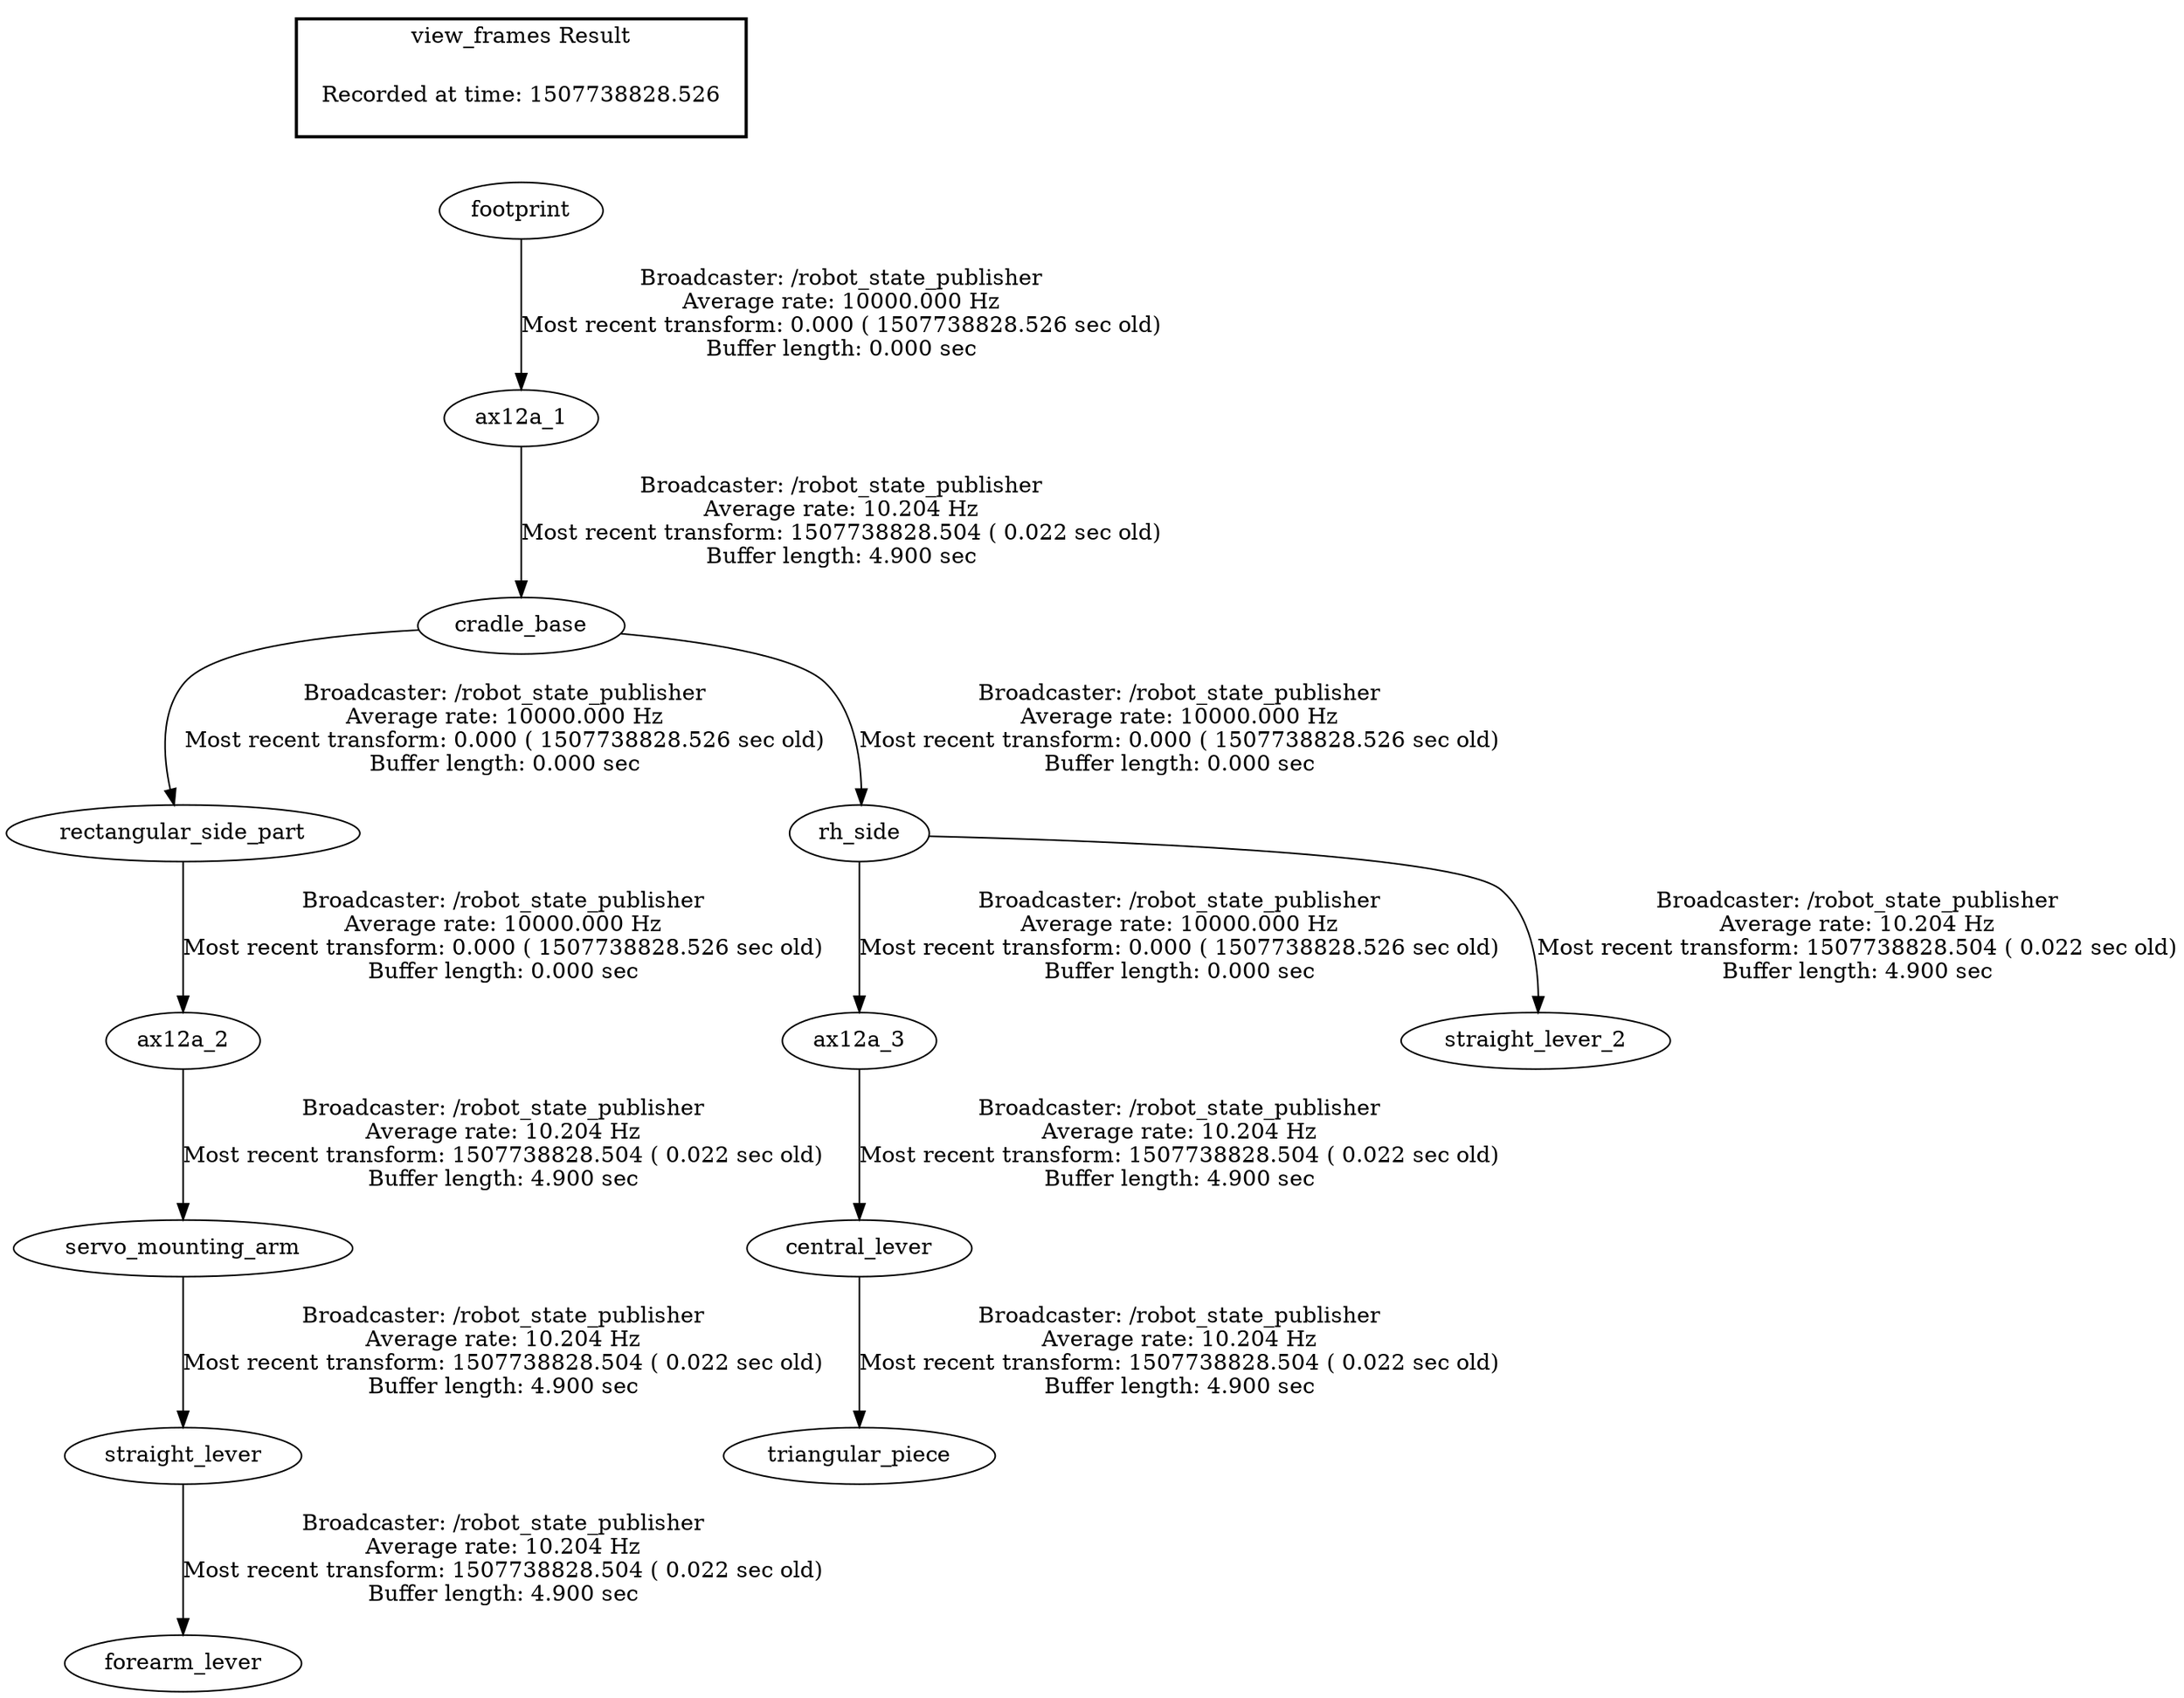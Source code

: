 digraph G {
"cradle_base" -> "rectangular_side_part"[label="Broadcaster: /robot_state_publisher\nAverage rate: 10000.000 Hz\nMost recent transform: 0.000 ( 1507738828.526 sec old)\nBuffer length: 0.000 sec\n"];
"ax12a_1" -> "cradle_base"[label="Broadcaster: /robot_state_publisher\nAverage rate: 10.204 Hz\nMost recent transform: 1507738828.504 ( 0.022 sec old)\nBuffer length: 4.900 sec\n"];
"cradle_base" -> "rh_side"[label="Broadcaster: /robot_state_publisher\nAverage rate: 10000.000 Hz\nMost recent transform: 0.000 ( 1507738828.526 sec old)\nBuffer length: 0.000 sec\n"];
"rectangular_side_part" -> "ax12a_2"[label="Broadcaster: /robot_state_publisher\nAverage rate: 10000.000 Hz\nMost recent transform: 0.000 ( 1507738828.526 sec old)\nBuffer length: 0.000 sec\n"];
"rh_side" -> "ax12a_3"[label="Broadcaster: /robot_state_publisher\nAverage rate: 10000.000 Hz\nMost recent transform: 0.000 ( 1507738828.526 sec old)\nBuffer length: 0.000 sec\n"];
"footprint" -> "ax12a_1"[label="Broadcaster: /robot_state_publisher\nAverage rate: 10000.000 Hz\nMost recent transform: 0.000 ( 1507738828.526 sec old)\nBuffer length: 0.000 sec\n"];
"ax12a_2" -> "servo_mounting_arm"[label="Broadcaster: /robot_state_publisher\nAverage rate: 10.204 Hz\nMost recent transform: 1507738828.504 ( 0.022 sec old)\nBuffer length: 4.900 sec\n"];
"central_lever" -> "triangular_piece"[label="Broadcaster: /robot_state_publisher\nAverage rate: 10.204 Hz\nMost recent transform: 1507738828.504 ( 0.022 sec old)\nBuffer length: 4.900 sec\n"];
"ax12a_3" -> "central_lever"[label="Broadcaster: /robot_state_publisher\nAverage rate: 10.204 Hz\nMost recent transform: 1507738828.504 ( 0.022 sec old)\nBuffer length: 4.900 sec\n"];
"rh_side" -> "straight_lever_2"[label="Broadcaster: /robot_state_publisher\nAverage rate: 10.204 Hz\nMost recent transform: 1507738828.504 ( 0.022 sec old)\nBuffer length: 4.900 sec\n"];
"servo_mounting_arm" -> "straight_lever"[label="Broadcaster: /robot_state_publisher\nAverage rate: 10.204 Hz\nMost recent transform: 1507738828.504 ( 0.022 sec old)\nBuffer length: 4.900 sec\n"];
"straight_lever" -> "forearm_lever"[label="Broadcaster: /robot_state_publisher\nAverage rate: 10.204 Hz\nMost recent transform: 1507738828.504 ( 0.022 sec old)\nBuffer length: 4.900 sec\n"];
edge [style=invis];
 subgraph cluster_legend { style=bold; color=black; label ="view_frames Result";
"Recorded at time: 1507738828.526"[ shape=plaintext ] ;
 }->"footprint";
}